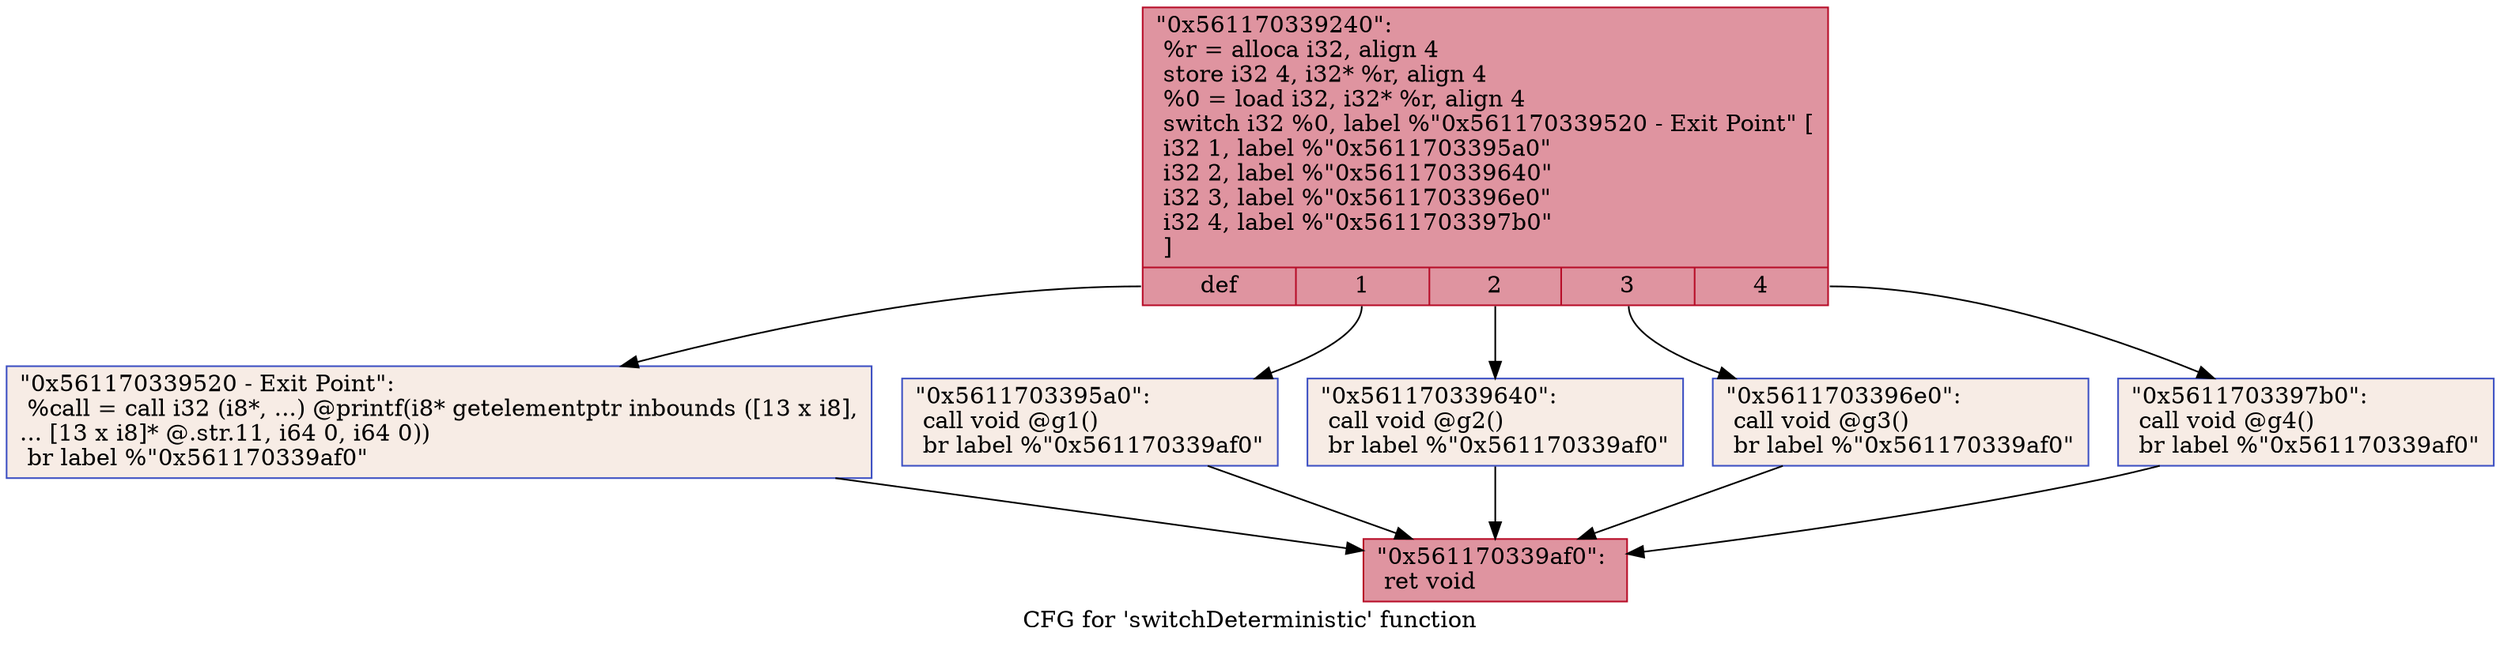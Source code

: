 digraph "CFG for 'switchDeterministic' function" {
	label="CFG for 'switchDeterministic' function";

	Node0x561170339240 [shape=record,color="#b70d28ff", style=filled, fillcolor="#b70d2870",label="{\"0x561170339240\":\l  %r = alloca i32, align 4\l  store i32 4, i32* %r, align 4\l  %0 = load i32, i32* %r, align 4\l  switch i32 %0, label %\"0x561170339520 - Exit Point\" [\l    i32 1, label %\"0x5611703395a0\"\l    i32 2, label %\"0x561170339640\"\l    i32 3, label %\"0x5611703396e0\"\l    i32 4, label %\"0x5611703397b0\"\l  ]\l|{<s0>def|<s1>1|<s2>2|<s3>3|<s4>4}}"];
	Node0x561170339240:s0 -> Node0x561170339520;
	Node0x561170339240:s1 -> Node0x5611703395a0;
	Node0x561170339240:s2 -> Node0x561170339640;
	Node0x561170339240:s3 -> Node0x5611703396e0;
	Node0x561170339240:s4 -> Node0x5611703397b0;
	Node0x5611703395a0 [shape=record,color="#3d50c3ff", style=filled, fillcolor="#ecd3c570",label="{\"0x5611703395a0\":                                 \l  call void @g1()\l  br label %\"0x561170339af0\"\l}"];
	Node0x5611703395a0 -> Node0x561170339af0;
	Node0x561170339640 [shape=record,color="#3d50c3ff", style=filled, fillcolor="#ecd3c570",label="{\"0x561170339640\":                                 \l  call void @g2()\l  br label %\"0x561170339af0\"\l}"];
	Node0x561170339640 -> Node0x561170339af0;
	Node0x5611703396e0 [shape=record,color="#3d50c3ff", style=filled, fillcolor="#ecd3c570",label="{\"0x5611703396e0\":                                 \l  call void @g3()\l  br label %\"0x561170339af0\"\l}"];
	Node0x5611703396e0 -> Node0x561170339af0;
	Node0x5611703397b0 [shape=record,color="#3d50c3ff", style=filled, fillcolor="#ecd3c570",label="{\"0x5611703397b0\":                                 \l  call void @g4()\l  br label %\"0x561170339af0\"\l}"];
	Node0x5611703397b0 -> Node0x561170339af0;
	Node0x561170339520 [shape=record,color="#3d50c3ff", style=filled, fillcolor="#ecd3c570",label="{\"0x561170339520 - Exit Point\":                    \l  %call = call i32 (i8*, ...) @printf(i8* getelementptr inbounds ([13 x i8],\l... [13 x i8]* @.str.11, i64 0, i64 0))\l  br label %\"0x561170339af0\"\l}"];
	Node0x561170339520 -> Node0x561170339af0;
	Node0x561170339af0 [shape=record,color="#b70d28ff", style=filled, fillcolor="#b70d2870",label="{\"0x561170339af0\":                                 \l  ret void\l}"];
}
